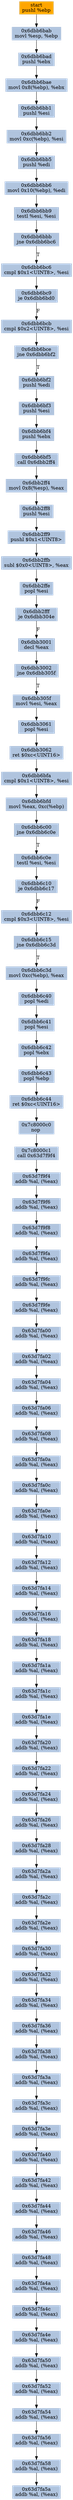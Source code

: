 digraph G {
node[shape=rectangle,style=filled,fillcolor=lightsteelblue,color=lightsteelblue]
bgcolor="transparent"
a0x6dbb6baapushl_ebp[label="start\npushl %ebp",color="lightgrey",fillcolor="orange"];
a0x6dbb6babmovl_esp_ebp[label="0x6dbb6bab\nmovl %esp, %ebp"];
a0x6dbb6badpushl_ebx[label="0x6dbb6bad\npushl %ebx"];
a0x6dbb6baemovl_0x8ebp__ebx[label="0x6dbb6bae\nmovl 0x8(%ebp), %ebx"];
a0x6dbb6bb1pushl_esi[label="0x6dbb6bb1\npushl %esi"];
a0x6dbb6bb2movl_0xcebp__esi[label="0x6dbb6bb2\nmovl 0xc(%ebp), %esi"];
a0x6dbb6bb5pushl_edi[label="0x6dbb6bb5\npushl %edi"];
a0x6dbb6bb6movl_0x10ebp__edi[label="0x6dbb6bb6\nmovl 0x10(%ebp), %edi"];
a0x6dbb6bb9testl_esi_esi[label="0x6dbb6bb9\ntestl %esi, %esi"];
a0x6dbb6bbbjne_0x6dbb6bc6[label="0x6dbb6bbb\njne 0x6dbb6bc6"];
a0x6dbb6bc6cmpl_0x1UINT8_esi[label="0x6dbb6bc6\ncmpl $0x1<UINT8>, %esi"];
a0x6dbb6bc9je_0x6dbb6bd0[label="0x6dbb6bc9\nje 0x6dbb6bd0"];
a0x6dbb6bcbcmpl_0x2UINT8_esi[label="0x6dbb6bcb\ncmpl $0x2<UINT8>, %esi"];
a0x6dbb6bcejne_0x6dbb6bf2[label="0x6dbb6bce\njne 0x6dbb6bf2"];
a0x6dbb6bf2pushl_edi[label="0x6dbb6bf2\npushl %edi"];
a0x6dbb6bf3pushl_esi[label="0x6dbb6bf3\npushl %esi"];
a0x6dbb6bf4pushl_ebx[label="0x6dbb6bf4\npushl %ebx"];
a0x6dbb6bf5call_0x6dbb2ff4[label="0x6dbb6bf5\ncall 0x6dbb2ff4"];
a0x6dbb2ff4movl_0x8esp__eax[label="0x6dbb2ff4\nmovl 0x8(%esp), %eax"];
a0x6dbb2ff8pushl_esi[label="0x6dbb2ff8\npushl %esi"];
a0x6dbb2ff9pushl_0x1UINT8[label="0x6dbb2ff9\npushl $0x1<UINT8>"];
a0x6dbb2ffbsubl_0x0UINT8_eax[label="0x6dbb2ffb\nsubl $0x0<UINT8>, %eax"];
a0x6dbb2ffepopl_esi[label="0x6dbb2ffe\npopl %esi"];
a0x6dbb2fffje_0x6dbb304e[label="0x6dbb2fff\nje 0x6dbb304e"];
a0x6dbb3001decl_eax[label="0x6dbb3001\ndecl %eax"];
a0x6dbb3002jne_0x6dbb305f[label="0x6dbb3002\njne 0x6dbb305f"];
a0x6dbb305fmovl_esi_eax[label="0x6dbb305f\nmovl %esi, %eax"];
a0x6dbb3061popl_esi[label="0x6dbb3061\npopl %esi"];
a0x6dbb3062ret_0xcUINT16[label="0x6dbb3062\nret $0xc<UINT16>"];
a0x6dbb6bfacmpl_0x1UINT8_esi[label="0x6dbb6bfa\ncmpl $0x1<UINT8>, %esi"];
a0x6dbb6bfdmovl_eax_0xcebp_[label="0x6dbb6bfd\nmovl %eax, 0xc(%ebp)"];
a0x6dbb6c00jne_0x6dbb6c0e[label="0x6dbb6c00\njne 0x6dbb6c0e"];
a0x6dbb6c0etestl_esi_esi[label="0x6dbb6c0e\ntestl %esi, %esi"];
a0x6dbb6c10je_0x6dbb6c17[label="0x6dbb6c10\nje 0x6dbb6c17"];
a0x6dbb6c12cmpl_0x3UINT8_esi[label="0x6dbb6c12\ncmpl $0x3<UINT8>, %esi"];
a0x6dbb6c15jne_0x6dbb6c3d[label="0x6dbb6c15\njne 0x6dbb6c3d"];
a0x6dbb6c3dmovl_0xcebp__eax[label="0x6dbb6c3d\nmovl 0xc(%ebp), %eax"];
a0x6dbb6c40popl_edi[label="0x6dbb6c40\npopl %edi"];
a0x6dbb6c41popl_esi[label="0x6dbb6c41\npopl %esi"];
a0x6dbb6c42popl_ebx[label="0x6dbb6c42\npopl %ebx"];
a0x6dbb6c43popl_ebp[label="0x6dbb6c43\npopl %ebp"];
a0x6dbb6c44ret_0xcUINT16[label="0x6dbb6c44\nret $0xc<UINT16>"];
a0x7c8000c0nop_[label="0x7c8000c0\nnop "];
a0x7c8000c1call_0x63d7f9f4[label="0x7c8000c1\ncall 0x63d7f9f4"];
a0x63d7f9f4addb_al_eax_[label="0x63d7f9f4\naddb %al, (%eax)"];
a0x63d7f9f6addb_al_eax_[label="0x63d7f9f6\naddb %al, (%eax)"];
a0x63d7f9f8addb_al_eax_[label="0x63d7f9f8\naddb %al, (%eax)"];
a0x63d7f9faaddb_al_eax_[label="0x63d7f9fa\naddb %al, (%eax)"];
a0x63d7f9fcaddb_al_eax_[label="0x63d7f9fc\naddb %al, (%eax)"];
a0x63d7f9feaddb_al_eax_[label="0x63d7f9fe\naddb %al, (%eax)"];
a0x63d7fa00addb_al_eax_[label="0x63d7fa00\naddb %al, (%eax)"];
a0x63d7fa02addb_al_eax_[label="0x63d7fa02\naddb %al, (%eax)"];
a0x63d7fa04addb_al_eax_[label="0x63d7fa04\naddb %al, (%eax)"];
a0x63d7fa06addb_al_eax_[label="0x63d7fa06\naddb %al, (%eax)"];
a0x63d7fa08addb_al_eax_[label="0x63d7fa08\naddb %al, (%eax)"];
a0x63d7fa0aaddb_al_eax_[label="0x63d7fa0a\naddb %al, (%eax)"];
a0x63d7fa0caddb_al_eax_[label="0x63d7fa0c\naddb %al, (%eax)"];
a0x63d7fa0eaddb_al_eax_[label="0x63d7fa0e\naddb %al, (%eax)"];
a0x63d7fa10addb_al_eax_[label="0x63d7fa10\naddb %al, (%eax)"];
a0x63d7fa12addb_al_eax_[label="0x63d7fa12\naddb %al, (%eax)"];
a0x63d7fa14addb_al_eax_[label="0x63d7fa14\naddb %al, (%eax)"];
a0x63d7fa16addb_al_eax_[label="0x63d7fa16\naddb %al, (%eax)"];
a0x63d7fa18addb_al_eax_[label="0x63d7fa18\naddb %al, (%eax)"];
a0x63d7fa1aaddb_al_eax_[label="0x63d7fa1a\naddb %al, (%eax)"];
a0x63d7fa1caddb_al_eax_[label="0x63d7fa1c\naddb %al, (%eax)"];
a0x63d7fa1eaddb_al_eax_[label="0x63d7fa1e\naddb %al, (%eax)"];
a0x63d7fa20addb_al_eax_[label="0x63d7fa20\naddb %al, (%eax)"];
a0x63d7fa22addb_al_eax_[label="0x63d7fa22\naddb %al, (%eax)"];
a0x63d7fa24addb_al_eax_[label="0x63d7fa24\naddb %al, (%eax)"];
a0x63d7fa26addb_al_eax_[label="0x63d7fa26\naddb %al, (%eax)"];
a0x63d7fa28addb_al_eax_[label="0x63d7fa28\naddb %al, (%eax)"];
a0x63d7fa2aaddb_al_eax_[label="0x63d7fa2a\naddb %al, (%eax)"];
a0x63d7fa2caddb_al_eax_[label="0x63d7fa2c\naddb %al, (%eax)"];
a0x63d7fa2eaddb_al_eax_[label="0x63d7fa2e\naddb %al, (%eax)"];
a0x63d7fa30addb_al_eax_[label="0x63d7fa30\naddb %al, (%eax)"];
a0x63d7fa32addb_al_eax_[label="0x63d7fa32\naddb %al, (%eax)"];
a0x63d7fa34addb_al_eax_[label="0x63d7fa34\naddb %al, (%eax)"];
a0x63d7fa36addb_al_eax_[label="0x63d7fa36\naddb %al, (%eax)"];
a0x63d7fa38addb_al_eax_[label="0x63d7fa38\naddb %al, (%eax)"];
a0x63d7fa3aaddb_al_eax_[label="0x63d7fa3a\naddb %al, (%eax)"];
a0x63d7fa3caddb_al_eax_[label="0x63d7fa3c\naddb %al, (%eax)"];
a0x63d7fa3eaddb_al_eax_[label="0x63d7fa3e\naddb %al, (%eax)"];
a0x63d7fa40addb_al_eax_[label="0x63d7fa40\naddb %al, (%eax)"];
a0x63d7fa42addb_al_eax_[label="0x63d7fa42\naddb %al, (%eax)"];
a0x63d7fa44addb_al_eax_[label="0x63d7fa44\naddb %al, (%eax)"];
a0x63d7fa46addb_al_eax_[label="0x63d7fa46\naddb %al, (%eax)"];
a0x63d7fa48addb_al_eax_[label="0x63d7fa48\naddb %al, (%eax)"];
a0x63d7fa4aaddb_al_eax_[label="0x63d7fa4a\naddb %al, (%eax)"];
a0x63d7fa4caddb_al_eax_[label="0x63d7fa4c\naddb %al, (%eax)"];
a0x63d7fa4eaddb_al_eax_[label="0x63d7fa4e\naddb %al, (%eax)"];
a0x63d7fa50addb_al_eax_[label="0x63d7fa50\naddb %al, (%eax)"];
a0x63d7fa52addb_al_eax_[label="0x63d7fa52\naddb %al, (%eax)"];
a0x63d7fa54addb_al_eax_[label="0x63d7fa54\naddb %al, (%eax)"];
a0x63d7fa56addb_al_eax_[label="0x63d7fa56\naddb %al, (%eax)"];
a0x63d7fa58addb_al_eax_[label="0x63d7fa58\naddb %al, (%eax)"];
a0x63d7fa5aaddb_al_eax_[label="0x63d7fa5a\naddb %al, (%eax)"];
a0x6dbb6baapushl_ebp -> a0x6dbb6babmovl_esp_ebp [color="#000000"];
a0x6dbb6babmovl_esp_ebp -> a0x6dbb6badpushl_ebx [color="#000000"];
a0x6dbb6badpushl_ebx -> a0x6dbb6baemovl_0x8ebp__ebx [color="#000000"];
a0x6dbb6baemovl_0x8ebp__ebx -> a0x6dbb6bb1pushl_esi [color="#000000"];
a0x6dbb6bb1pushl_esi -> a0x6dbb6bb2movl_0xcebp__esi [color="#000000"];
a0x6dbb6bb2movl_0xcebp__esi -> a0x6dbb6bb5pushl_edi [color="#000000"];
a0x6dbb6bb5pushl_edi -> a0x6dbb6bb6movl_0x10ebp__edi [color="#000000"];
a0x6dbb6bb6movl_0x10ebp__edi -> a0x6dbb6bb9testl_esi_esi [color="#000000"];
a0x6dbb6bb9testl_esi_esi -> a0x6dbb6bbbjne_0x6dbb6bc6 [color="#000000"];
a0x6dbb6bbbjne_0x6dbb6bc6 -> a0x6dbb6bc6cmpl_0x1UINT8_esi [color="#000000",label="T"];
a0x6dbb6bc6cmpl_0x1UINT8_esi -> a0x6dbb6bc9je_0x6dbb6bd0 [color="#000000"];
a0x6dbb6bc9je_0x6dbb6bd0 -> a0x6dbb6bcbcmpl_0x2UINT8_esi [color="#000000",label="F"];
a0x6dbb6bcbcmpl_0x2UINT8_esi -> a0x6dbb6bcejne_0x6dbb6bf2 [color="#000000"];
a0x6dbb6bcejne_0x6dbb6bf2 -> a0x6dbb6bf2pushl_edi [color="#000000",label="T"];
a0x6dbb6bf2pushl_edi -> a0x6dbb6bf3pushl_esi [color="#000000"];
a0x6dbb6bf3pushl_esi -> a0x6dbb6bf4pushl_ebx [color="#000000"];
a0x6dbb6bf4pushl_ebx -> a0x6dbb6bf5call_0x6dbb2ff4 [color="#000000"];
a0x6dbb6bf5call_0x6dbb2ff4 -> a0x6dbb2ff4movl_0x8esp__eax [color="#000000"];
a0x6dbb2ff4movl_0x8esp__eax -> a0x6dbb2ff8pushl_esi [color="#000000"];
a0x6dbb2ff8pushl_esi -> a0x6dbb2ff9pushl_0x1UINT8 [color="#000000"];
a0x6dbb2ff9pushl_0x1UINT8 -> a0x6dbb2ffbsubl_0x0UINT8_eax [color="#000000"];
a0x6dbb2ffbsubl_0x0UINT8_eax -> a0x6dbb2ffepopl_esi [color="#000000"];
a0x6dbb2ffepopl_esi -> a0x6dbb2fffje_0x6dbb304e [color="#000000"];
a0x6dbb2fffje_0x6dbb304e -> a0x6dbb3001decl_eax [color="#000000",label="F"];
a0x6dbb3001decl_eax -> a0x6dbb3002jne_0x6dbb305f [color="#000000"];
a0x6dbb3002jne_0x6dbb305f -> a0x6dbb305fmovl_esi_eax [color="#000000",label="T"];
a0x6dbb305fmovl_esi_eax -> a0x6dbb3061popl_esi [color="#000000"];
a0x6dbb3061popl_esi -> a0x6dbb3062ret_0xcUINT16 [color="#000000"];
a0x6dbb3062ret_0xcUINT16 -> a0x6dbb6bfacmpl_0x1UINT8_esi [color="#000000"];
a0x6dbb6bfacmpl_0x1UINT8_esi -> a0x6dbb6bfdmovl_eax_0xcebp_ [color="#000000"];
a0x6dbb6bfdmovl_eax_0xcebp_ -> a0x6dbb6c00jne_0x6dbb6c0e [color="#000000"];
a0x6dbb6c00jne_0x6dbb6c0e -> a0x6dbb6c0etestl_esi_esi [color="#000000",label="T"];
a0x6dbb6c0etestl_esi_esi -> a0x6dbb6c10je_0x6dbb6c17 [color="#000000"];
a0x6dbb6c10je_0x6dbb6c17 -> a0x6dbb6c12cmpl_0x3UINT8_esi [color="#000000",label="F"];
a0x6dbb6c12cmpl_0x3UINT8_esi -> a0x6dbb6c15jne_0x6dbb6c3d [color="#000000"];
a0x6dbb6c15jne_0x6dbb6c3d -> a0x6dbb6c3dmovl_0xcebp__eax [color="#000000",label="T"];
a0x6dbb6c3dmovl_0xcebp__eax -> a0x6dbb6c40popl_edi [color="#000000"];
a0x6dbb6c40popl_edi -> a0x6dbb6c41popl_esi [color="#000000"];
a0x6dbb6c41popl_esi -> a0x6dbb6c42popl_ebx [color="#000000"];
a0x6dbb6c42popl_ebx -> a0x6dbb6c43popl_ebp [color="#000000"];
a0x6dbb6c43popl_ebp -> a0x6dbb6c44ret_0xcUINT16 [color="#000000"];
a0x6dbb6c44ret_0xcUINT16 -> a0x7c8000c0nop_ [color="#000000"];
a0x7c8000c0nop_ -> a0x7c8000c1call_0x63d7f9f4 [color="#000000"];
a0x7c8000c1call_0x63d7f9f4 -> a0x63d7f9f4addb_al_eax_ [color="#000000"];
a0x63d7f9f4addb_al_eax_ -> a0x63d7f9f6addb_al_eax_ [color="#000000"];
a0x63d7f9f6addb_al_eax_ -> a0x63d7f9f8addb_al_eax_ [color="#000000"];
a0x63d7f9f8addb_al_eax_ -> a0x63d7f9faaddb_al_eax_ [color="#000000"];
a0x63d7f9faaddb_al_eax_ -> a0x63d7f9fcaddb_al_eax_ [color="#000000"];
a0x63d7f9fcaddb_al_eax_ -> a0x63d7f9feaddb_al_eax_ [color="#000000"];
a0x63d7f9feaddb_al_eax_ -> a0x63d7fa00addb_al_eax_ [color="#000000"];
a0x63d7fa00addb_al_eax_ -> a0x63d7fa02addb_al_eax_ [color="#000000"];
a0x63d7fa02addb_al_eax_ -> a0x63d7fa04addb_al_eax_ [color="#000000"];
a0x63d7fa04addb_al_eax_ -> a0x63d7fa06addb_al_eax_ [color="#000000"];
a0x63d7fa06addb_al_eax_ -> a0x63d7fa08addb_al_eax_ [color="#000000"];
a0x63d7fa08addb_al_eax_ -> a0x63d7fa0aaddb_al_eax_ [color="#000000"];
a0x63d7fa0aaddb_al_eax_ -> a0x63d7fa0caddb_al_eax_ [color="#000000"];
a0x63d7fa0caddb_al_eax_ -> a0x63d7fa0eaddb_al_eax_ [color="#000000"];
a0x63d7fa0eaddb_al_eax_ -> a0x63d7fa10addb_al_eax_ [color="#000000"];
a0x63d7fa10addb_al_eax_ -> a0x63d7fa12addb_al_eax_ [color="#000000"];
a0x63d7fa12addb_al_eax_ -> a0x63d7fa14addb_al_eax_ [color="#000000"];
a0x63d7fa14addb_al_eax_ -> a0x63d7fa16addb_al_eax_ [color="#000000"];
a0x63d7fa16addb_al_eax_ -> a0x63d7fa18addb_al_eax_ [color="#000000"];
a0x63d7fa18addb_al_eax_ -> a0x63d7fa1aaddb_al_eax_ [color="#000000"];
a0x63d7fa1aaddb_al_eax_ -> a0x63d7fa1caddb_al_eax_ [color="#000000"];
a0x63d7fa1caddb_al_eax_ -> a0x63d7fa1eaddb_al_eax_ [color="#000000"];
a0x63d7fa1eaddb_al_eax_ -> a0x63d7fa20addb_al_eax_ [color="#000000"];
a0x63d7fa20addb_al_eax_ -> a0x63d7fa22addb_al_eax_ [color="#000000"];
a0x63d7fa22addb_al_eax_ -> a0x63d7fa24addb_al_eax_ [color="#000000"];
a0x63d7fa24addb_al_eax_ -> a0x63d7fa26addb_al_eax_ [color="#000000"];
a0x63d7fa26addb_al_eax_ -> a0x63d7fa28addb_al_eax_ [color="#000000"];
a0x63d7fa28addb_al_eax_ -> a0x63d7fa2aaddb_al_eax_ [color="#000000"];
a0x63d7fa2aaddb_al_eax_ -> a0x63d7fa2caddb_al_eax_ [color="#000000"];
a0x63d7fa2caddb_al_eax_ -> a0x63d7fa2eaddb_al_eax_ [color="#000000"];
a0x63d7fa2eaddb_al_eax_ -> a0x63d7fa30addb_al_eax_ [color="#000000"];
a0x63d7fa30addb_al_eax_ -> a0x63d7fa32addb_al_eax_ [color="#000000"];
a0x63d7fa32addb_al_eax_ -> a0x63d7fa34addb_al_eax_ [color="#000000"];
a0x63d7fa34addb_al_eax_ -> a0x63d7fa36addb_al_eax_ [color="#000000"];
a0x63d7fa36addb_al_eax_ -> a0x63d7fa38addb_al_eax_ [color="#000000"];
a0x63d7fa38addb_al_eax_ -> a0x63d7fa3aaddb_al_eax_ [color="#000000"];
a0x63d7fa3aaddb_al_eax_ -> a0x63d7fa3caddb_al_eax_ [color="#000000"];
a0x63d7fa3caddb_al_eax_ -> a0x63d7fa3eaddb_al_eax_ [color="#000000"];
a0x63d7fa3eaddb_al_eax_ -> a0x63d7fa40addb_al_eax_ [color="#000000"];
a0x63d7fa40addb_al_eax_ -> a0x63d7fa42addb_al_eax_ [color="#000000"];
a0x63d7fa42addb_al_eax_ -> a0x63d7fa44addb_al_eax_ [color="#000000"];
a0x63d7fa44addb_al_eax_ -> a0x63d7fa46addb_al_eax_ [color="#000000"];
a0x63d7fa46addb_al_eax_ -> a0x63d7fa48addb_al_eax_ [color="#000000"];
a0x63d7fa48addb_al_eax_ -> a0x63d7fa4aaddb_al_eax_ [color="#000000"];
a0x63d7fa4aaddb_al_eax_ -> a0x63d7fa4caddb_al_eax_ [color="#000000"];
a0x63d7fa4caddb_al_eax_ -> a0x63d7fa4eaddb_al_eax_ [color="#000000"];
a0x63d7fa4eaddb_al_eax_ -> a0x63d7fa50addb_al_eax_ [color="#000000"];
a0x63d7fa50addb_al_eax_ -> a0x63d7fa52addb_al_eax_ [color="#000000"];
a0x63d7fa52addb_al_eax_ -> a0x63d7fa54addb_al_eax_ [color="#000000"];
a0x63d7fa54addb_al_eax_ -> a0x63d7fa56addb_al_eax_ [color="#000000"];
a0x63d7fa56addb_al_eax_ -> a0x63d7fa58addb_al_eax_ [color="#000000"];
a0x63d7fa58addb_al_eax_ -> a0x63d7fa5aaddb_al_eax_ [color="#000000"];
}
